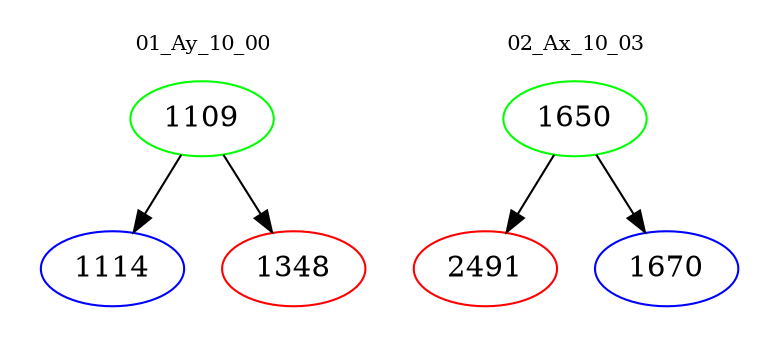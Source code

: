 digraph{
subgraph cluster_0 {
color = white
label = "01_Ay_10_00";
fontsize=10;
T0_1109 [label="1109", color="green"]
T0_1109 -> T0_1114 [color="black"]
T0_1114 [label="1114", color="blue"]
T0_1109 -> T0_1348 [color="black"]
T0_1348 [label="1348", color="red"]
}
subgraph cluster_1 {
color = white
label = "02_Ax_10_03";
fontsize=10;
T1_1650 [label="1650", color="green"]
T1_1650 -> T1_2491 [color="black"]
T1_2491 [label="2491", color="red"]
T1_1650 -> T1_1670 [color="black"]
T1_1670 [label="1670", color="blue"]
}
}
